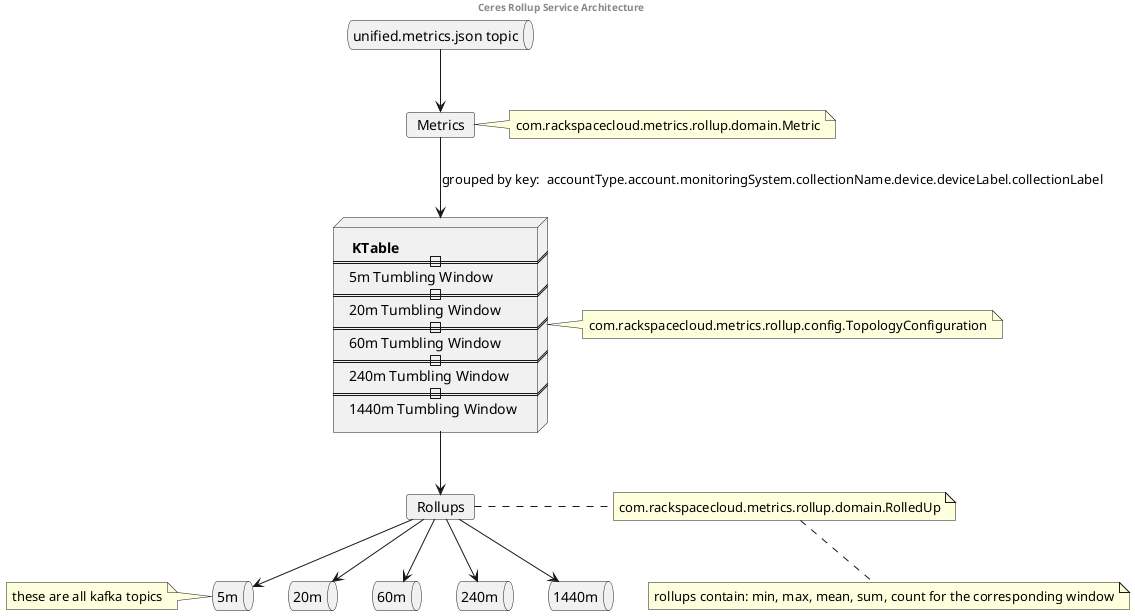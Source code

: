 @startuml
center header <b>Ceres Rollup Service Architecture
queue "unified.metrics.json topic" as input
card Metrics
note right: com.rackspacecloud.metrics.rollup.domain.Metric
node KTable [
<b> KTable
==========
5m Tumbling Window
==========
20m Tumbling Window
==========
60m Tumbling Window
==========
240m Tumbling Window
==========
1440m Tumbling Window
] 
note right: com.rackspacecloud.metrics.rollup.config.TopologyConfiguration
card Rollups
note right: com.rackspacecloud.metrics.rollup.domain.RolledUp
note bottom: rollups contain: min, max, mean, sum, count for the corresponding window
queue 5m
note left: these are all kafka topics
queue 20m
queue 60m
queue 240m
queue 1440m

input --> Metrics
Metrics --> KTable : grouped by key:  accountType.account.monitoringSystem.collectionName.device.deviceLabel.collectionLabel
KTable --> Rollups
Rollups --> 5m
Rollups --> 20m
Rollups --> 60m
Rollups --> 240m
Rollups --> 1440m
@enduml